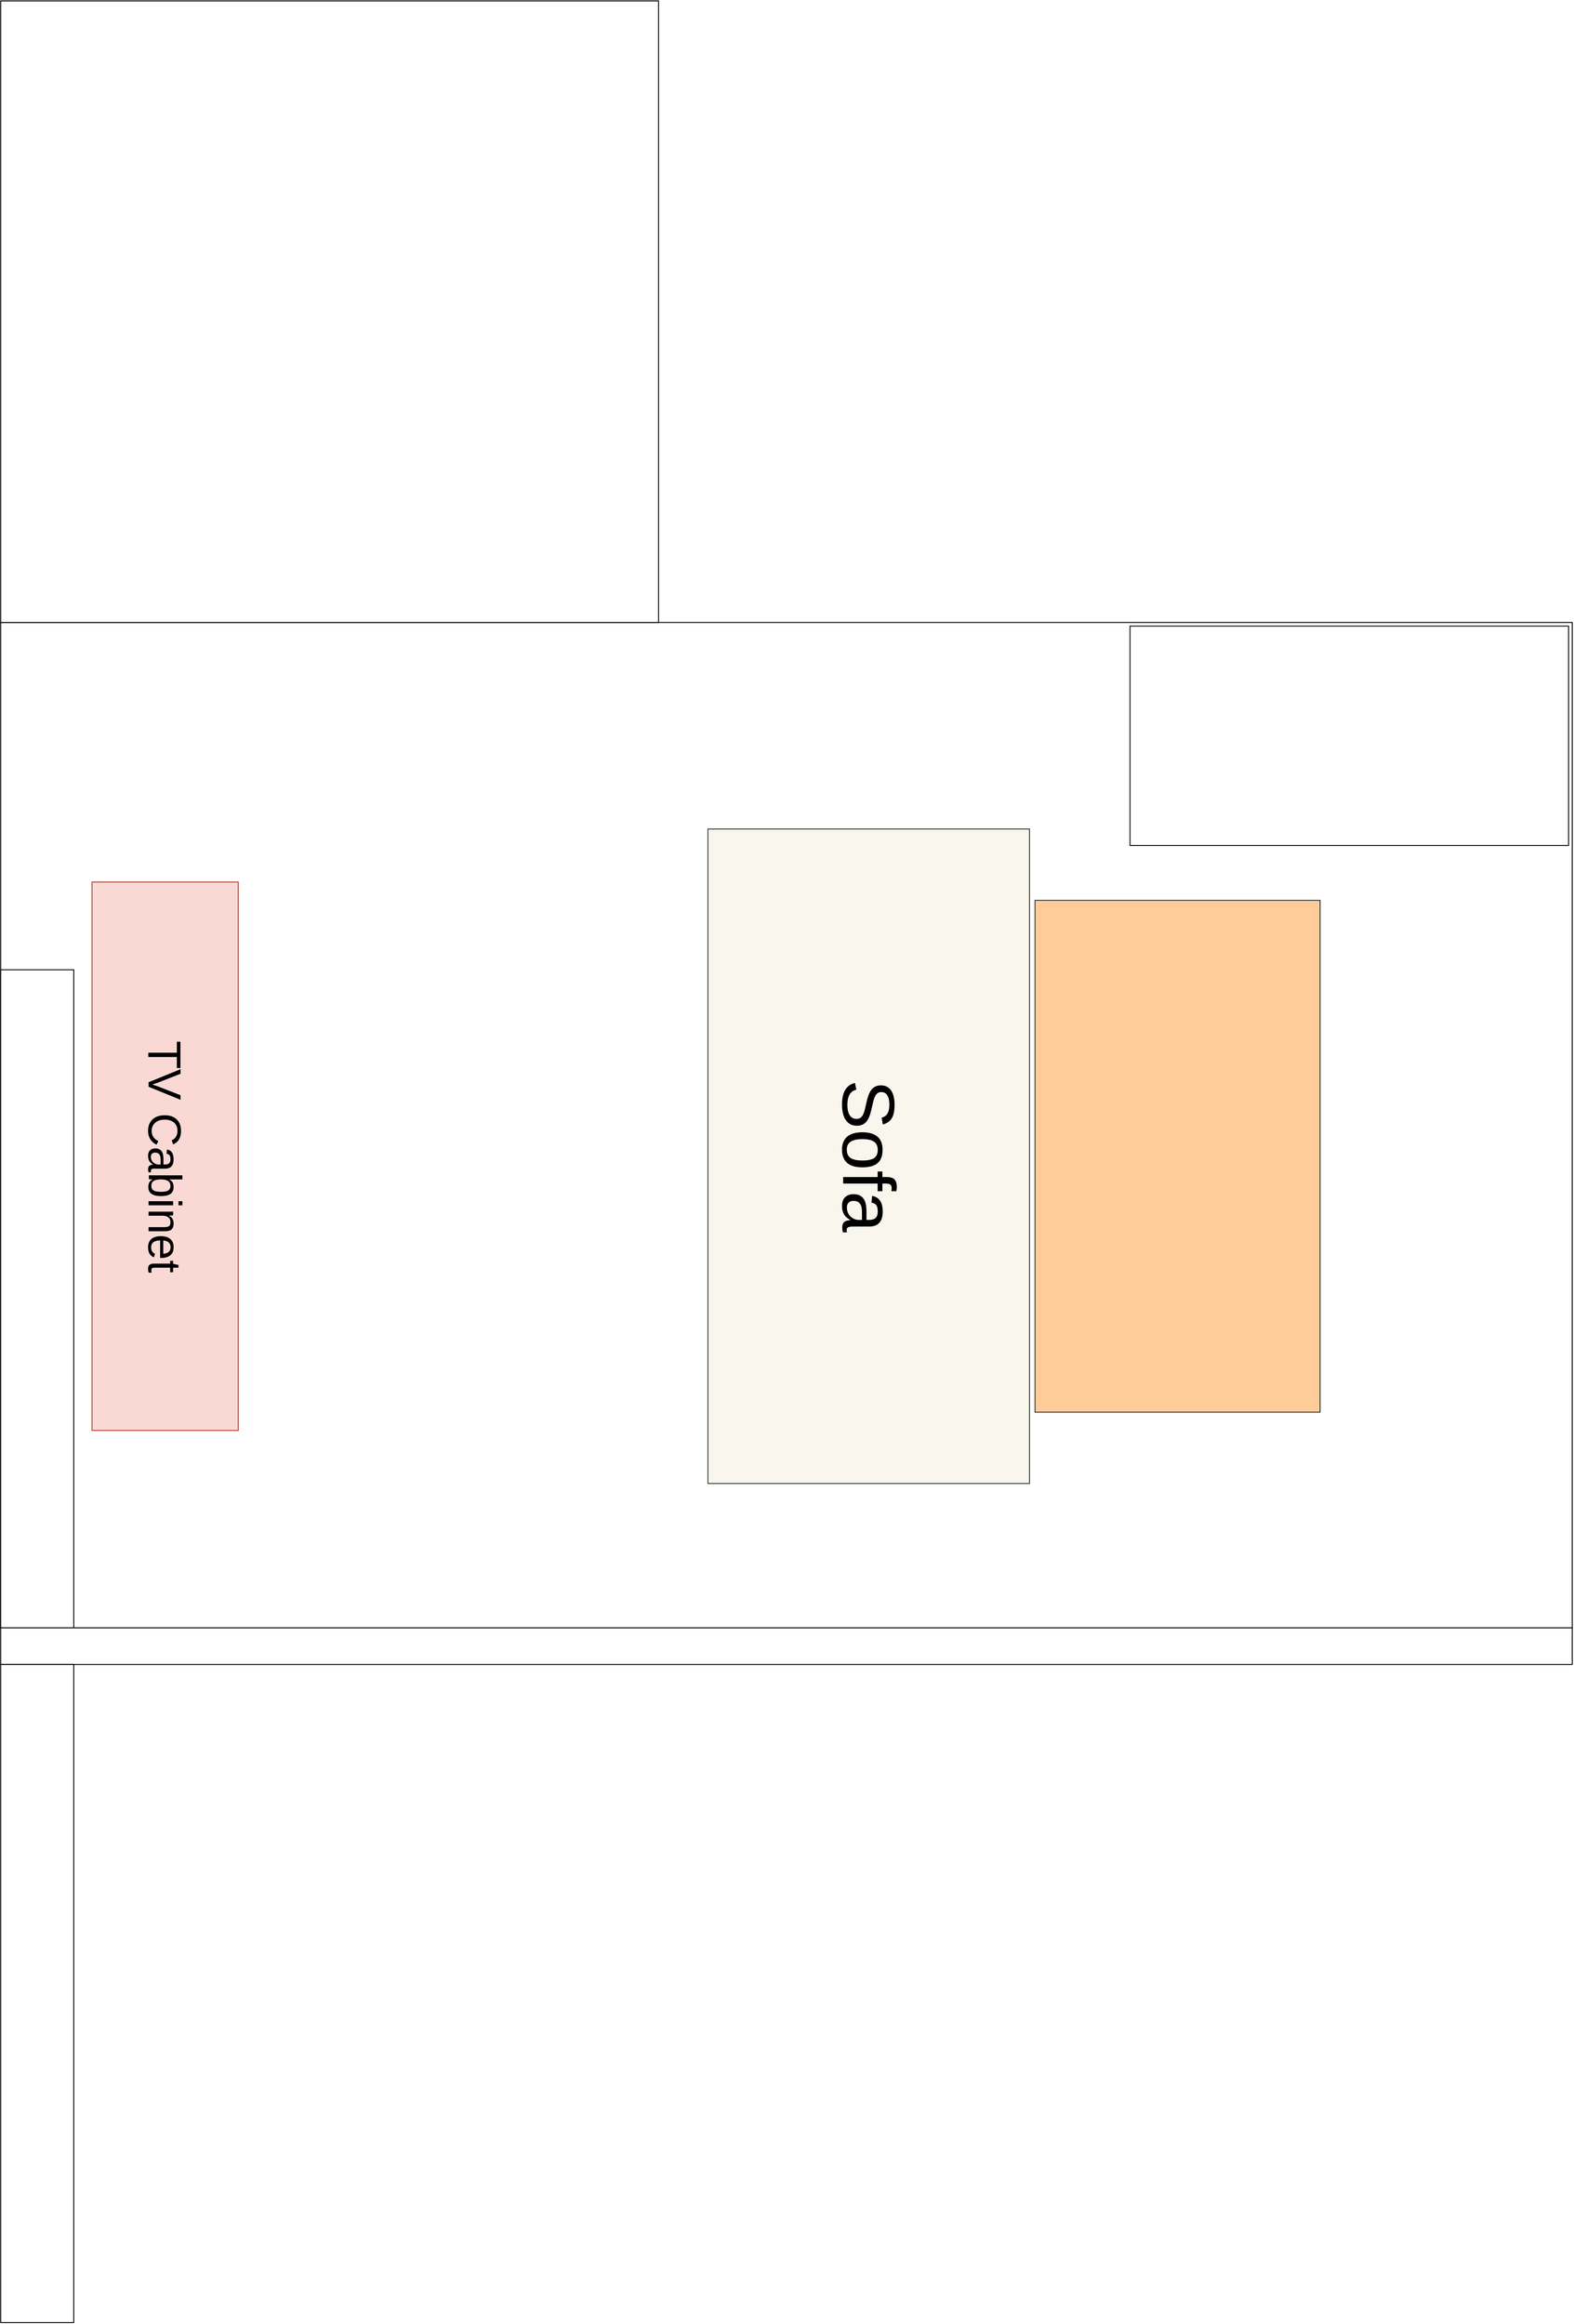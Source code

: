 <mxfile version="24.8.6">
  <diagram name="Page-1" id="Ue8n0Toml4prhe2mz1SP">
    <mxGraphModel dx="4097" dy="1946" grid="1" gridSize="3.937" guides="1" tooltips="1" connect="1" arrows="1" fold="1" page="1" pageScale="1" pageWidth="4681" pageHeight="3300" math="0" shadow="0">
      <root>
        <mxCell id="0" />
        <mxCell id="1" parent="0" />
        <mxCell id="0AF6tuhqy3_v5o_kYMEw-1" value="" style="rounded=0;whiteSpace=wrap;html=1;fillColor=default;" vertex="1" parent="1">
          <mxGeometry x="1141.73" y="921.26" width="1692.91" height="1082.67" as="geometry" />
        </mxCell>
        <mxCell id="0AF6tuhqy3_v5o_kYMEw-3" value="" style="rounded=0;whiteSpace=wrap;html=1;" vertex="1" parent="1">
          <mxGeometry x="1141.73" y="251.97" width="708.66" height="669.31" as="geometry" />
        </mxCell>
        <mxCell id="0AF6tuhqy3_v5o_kYMEw-4" value="" style="rounded=0;whiteSpace=wrap;html=1;" vertex="1" parent="1">
          <mxGeometry x="1141.73" y="1295.28" width="78.74" height="708.65" as="geometry" />
        </mxCell>
        <mxCell id="0AF6tuhqy3_v5o_kYMEw-5" value="" style="rounded=0;whiteSpace=wrap;html=1;" vertex="1" parent="1">
          <mxGeometry x="1141.73" y="2003.87" width="1692.91" height="39.44" as="geometry" />
        </mxCell>
        <mxCell id="0AF6tuhqy3_v5o_kYMEw-7" value="" style="rounded=0;whiteSpace=wrap;html=1;" vertex="1" parent="1">
          <mxGeometry x="1141.73" y="2043.31" width="78.74" height="708.66" as="geometry" />
        </mxCell>
        <mxCell id="0AF6tuhqy3_v5o_kYMEw-8" value="" style="rounded=0;whiteSpace=wrap;html=1;fillColor=#ffcc99;strokeColor=#36393d;" vertex="1" parent="1">
          <mxGeometry x="2255.9" y="1220.47" width="307.08" height="551.18" as="geometry" />
        </mxCell>
        <mxCell id="0AF6tuhqy3_v5o_kYMEw-9" value="&lt;font style=&quot;font-size: 80px;&quot;&gt;Sofa&lt;/font&gt;" style="rounded=0;whiteSpace=wrap;html=1;rotation=90;fillColor=#f9f7ed;strokeColor=#36393d;" vertex="1" parent="1">
          <mxGeometry x="1724.41" y="1322.86" width="704.74" height="346.4" as="geometry" />
        </mxCell>
        <mxCell id="0AF6tuhqy3_v5o_kYMEw-10" value="&lt;font style=&quot;font-size: 50px;&quot;&gt;TV Cabinet&lt;/font&gt;" style="rounded=0;whiteSpace=wrap;html=1;rotation=90;fillColor=#fad9d5;strokeColor=#ae4132;" vertex="1" parent="1">
          <mxGeometry x="1023.62" y="1417.32" width="590.55" height="157.48" as="geometry" />
        </mxCell>
        <mxCell id="0AF6tuhqy3_v5o_kYMEw-11" value="" style="rounded=0;whiteSpace=wrap;html=1;" vertex="1" parent="1">
          <mxGeometry x="2358.26" y="925.19" width="472.44" height="236.22" as="geometry" />
        </mxCell>
      </root>
    </mxGraphModel>
  </diagram>
</mxfile>

